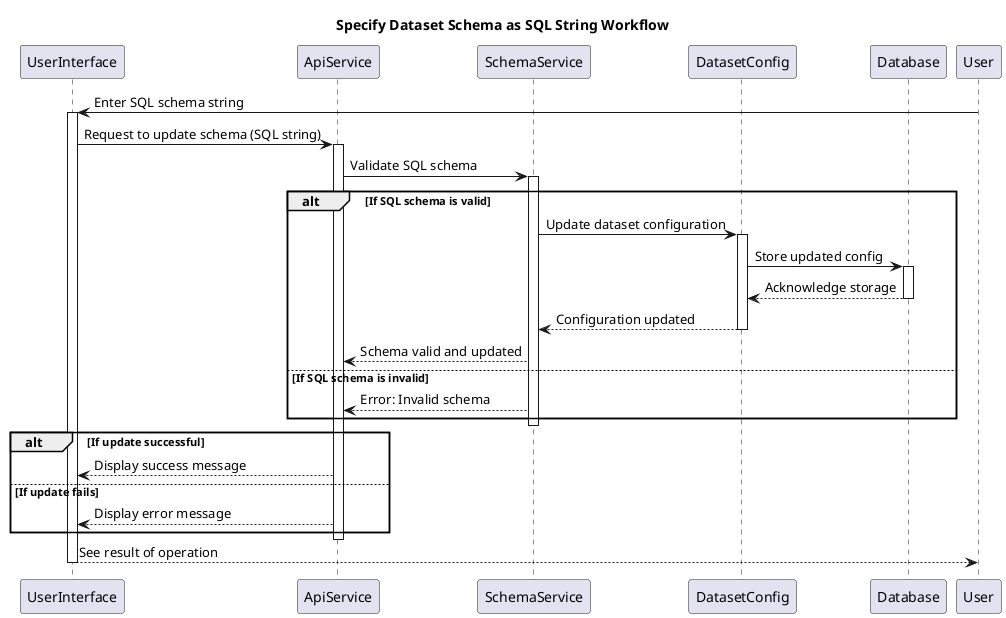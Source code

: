 @startuml
participant UserInterface as UI
participant ApiService as API
participant SchemaService as Schema
participant DatasetConfig as Config
participant Database as DB

title Specify Dataset Schema as SQL String Workflow

User -> UI : Enter SQL schema string
activate UI

UI -> API : Request to update schema (SQL string)
activate API

API -> Schema : Validate SQL schema
activate Schema

alt If SQL schema is valid
    Schema -> Config : Update dataset configuration
    activate Config
    Config -> DB : Store updated config
    activate DB
    DB --> Config : Acknowledge storage
    deactivate DB
    Config --> Schema : Configuration updated
    deactivate Config
    Schema --> API : Schema valid and updated
else If SQL schema is invalid
    Schema --> API : Error: Invalid schema
end
deactivate Schema

alt If update successful
    API --> UI : Display success message
else If update fails
    API --> UI : Display error message
end
deactivate API

User <-- UI : See result of operation
deactivate UI

@enduml